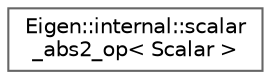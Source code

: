 digraph "类继承关系图"
{
 // LATEX_PDF_SIZE
  bgcolor="transparent";
  edge [fontname=Helvetica,fontsize=10,labelfontname=Helvetica,labelfontsize=10];
  node [fontname=Helvetica,fontsize=10,shape=box,height=0.2,width=0.4];
  rankdir="LR";
  Node0 [id="Node000000",label="Eigen::internal::scalar\l_abs2_op\< Scalar \>",height=0.2,width=0.4,color="grey40", fillcolor="white", style="filled",URL="$struct_eigen_1_1internal_1_1scalar__abs2__op.html",tooltip=" "];
}
